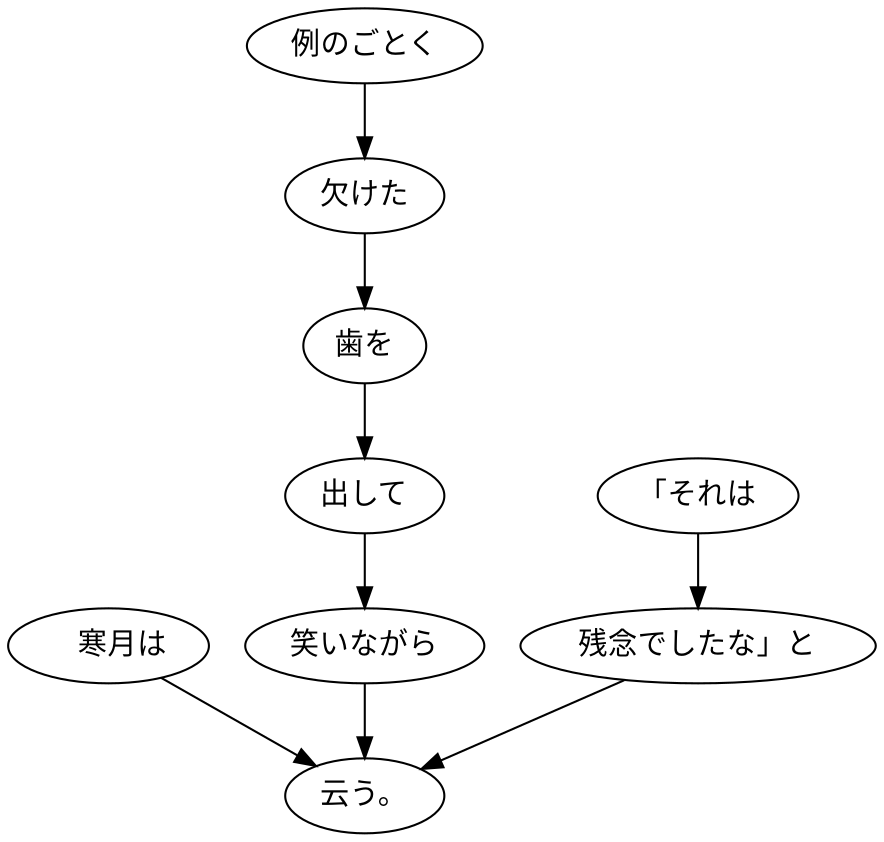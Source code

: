 digraph graph1246 {
	node0 [label="　寒月は"];
	node1 [label="例のごとく"];
	node2 [label="欠けた"];
	node3 [label="歯を"];
	node4 [label="出して"];
	node5 [label="笑いながら"];
	node6 [label="「それは"];
	node7 [label="残念でしたな」と"];
	node8 [label="云う。"];
	node0 -> node8;
	node1 -> node2;
	node2 -> node3;
	node3 -> node4;
	node4 -> node5;
	node5 -> node8;
	node6 -> node7;
	node7 -> node8;
}
